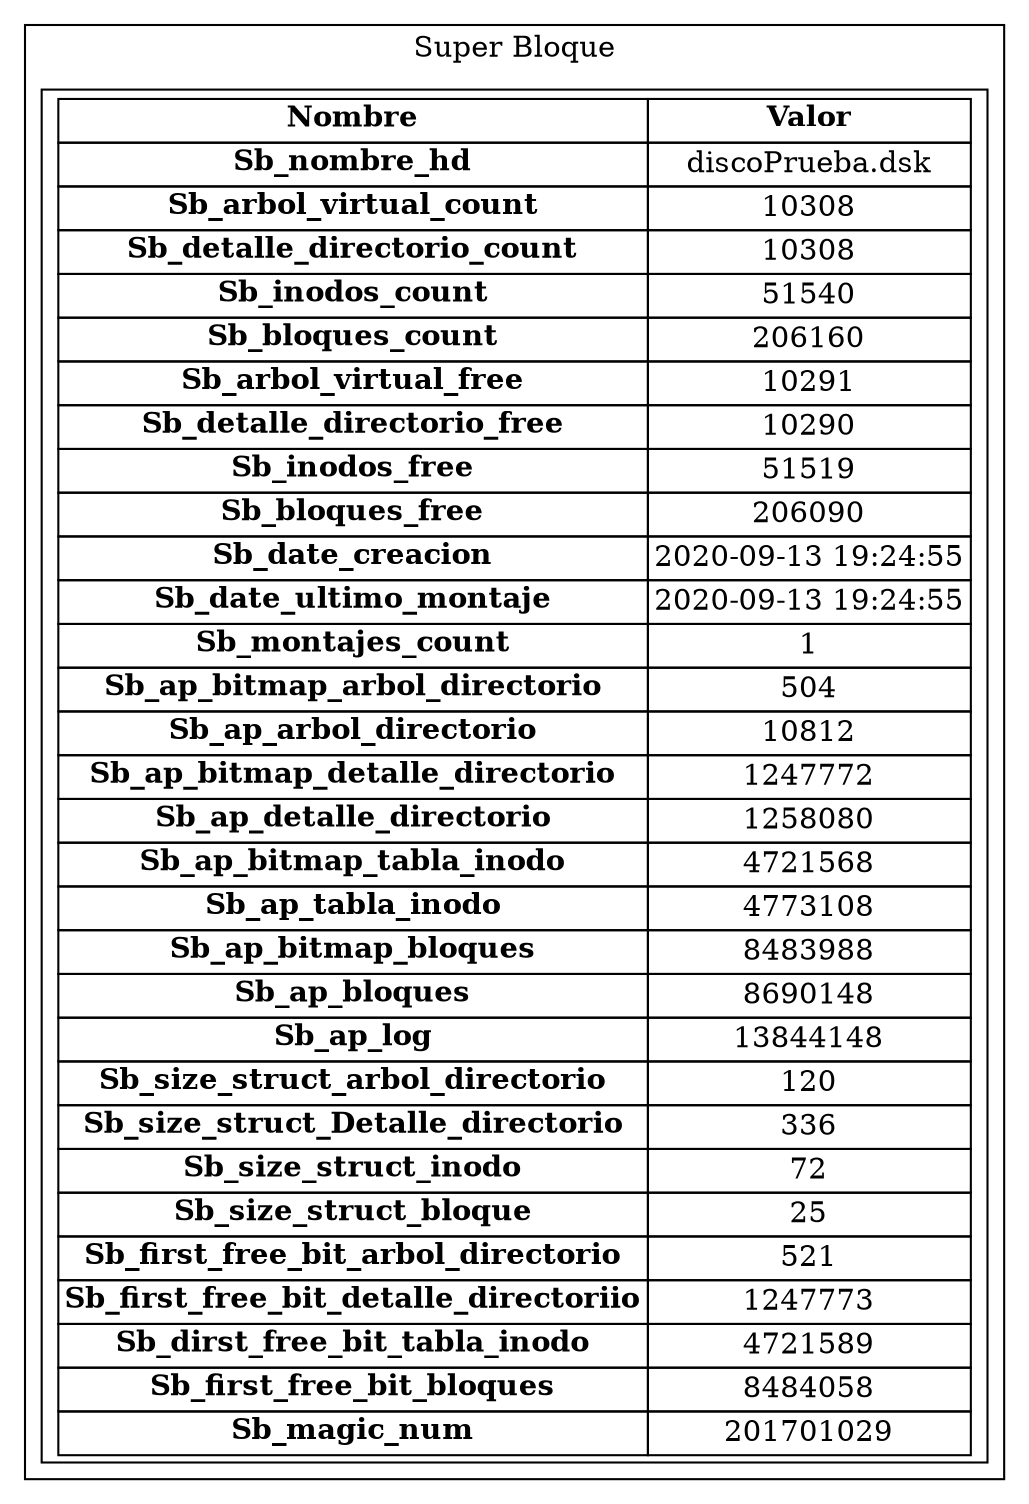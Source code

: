 digraph G{
subgraph cluster{
label="Super Bloque"
tbl[shape=box,label=<
<table border='0' cellborder='1' cellspacing='0' width='300'  height='200' >
<tr>  <td width='150'> <b>Nombre</b> </td> <td width='150'> <b>Valor</b> </td>  </tr>
<tr><td><b>Sb_nombre_hd</b></td><td>discoPrueba.dsk</td> </tr>*<tr><td><b>Sb_arbol_virtual_count</b></td><td>10308</td> </tr>
<tr><td><b>Sb_detalle_directorio_count</b></td><td>10308</td> </tr>
<tr><td><b>Sb_inodos_count</b></td><td>51540</td> </tr>
<tr><td><b>Sb_bloques_count</b></td><td>206160</td> </tr>
<tr><td><b>Sb_arbol_virtual_free</b></td><td>10291</td> </tr>
<tr><td><b>Sb_detalle_directorio_free</b></td><td>10290</td> </tr>
<tr><td><b>Sb_inodos_free</b></td><td>51519</td> </tr>
<tr><td><b>Sb_bloques_free</b></td><td>206090</td> </tr>
<tr><td><b>Sb_date_creacion</b></td><td>2020-09-13 19:24:55</td> </tr>
<tr><td><b>Sb_date_ultimo_montaje</b></td><td>2020-09-13 19:24:55</td> </tr>
<tr><td><b>Sb_montajes_count</b></td><td>1</td> </tr>
<tr><td><b>Sb_ap_bitmap_arbol_directorio</b></td><td>504</td> </tr>
<tr><td><b>Sb_ap_arbol_directorio</b></td><td>10812</td> </tr>
<tr><td><b>Sb_ap_bitmap_detalle_directorio</b></td><td>1247772</td> </tr>
<tr><td><b>Sb_ap_detalle_directorio</b></td><td>1258080</td> </tr>
<tr><td><b>Sb_ap_bitmap_tabla_inodo</b></td><td>4721568</td> </tr>
<tr><td><b>Sb_ap_tabla_inodo</b></td><td>4773108</td> </tr>
<tr><td><b>Sb_ap_bitmap_bloques</b></td><td>8483988</td> </tr>
<tr><td><b>Sb_ap_bloques</b></td><td>8690148</td> </tr>
<tr><td><b>Sb_ap_log</b></td><td>13844148</td> </tr>
<tr><td><b>Sb_size_struct_arbol_directorio</b></td><td>120</td> </tr>
<tr><td><b>Sb_size_struct_Detalle_directorio</b></td><td>336</td> </tr>
<tr><td><b>Sb_size_struct_inodo</b></td><td>72</td> </tr>
<tr><td><b>Sb_size_struct_bloque</b></td><td>25</td> </tr>
<tr><td><b>Sb_first_free_bit_arbol_directorio</b></td><td>521</td> </tr>
<tr><td><b>Sb_first_free_bit_detalle_directoriio</b></td><td>1247773</td> </tr>
<tr><td><b>Sb_dirst_free_bit_tabla_inodo</b></td><td>4721589</td> </tr>
<tr><td><b>Sb_first_free_bit_bloques</b></td><td>8484058</td> </tr>
<tr><td><b>Sb_magic_num</b></td><td>201701029</td> </tr>
</table>
>];
}
}